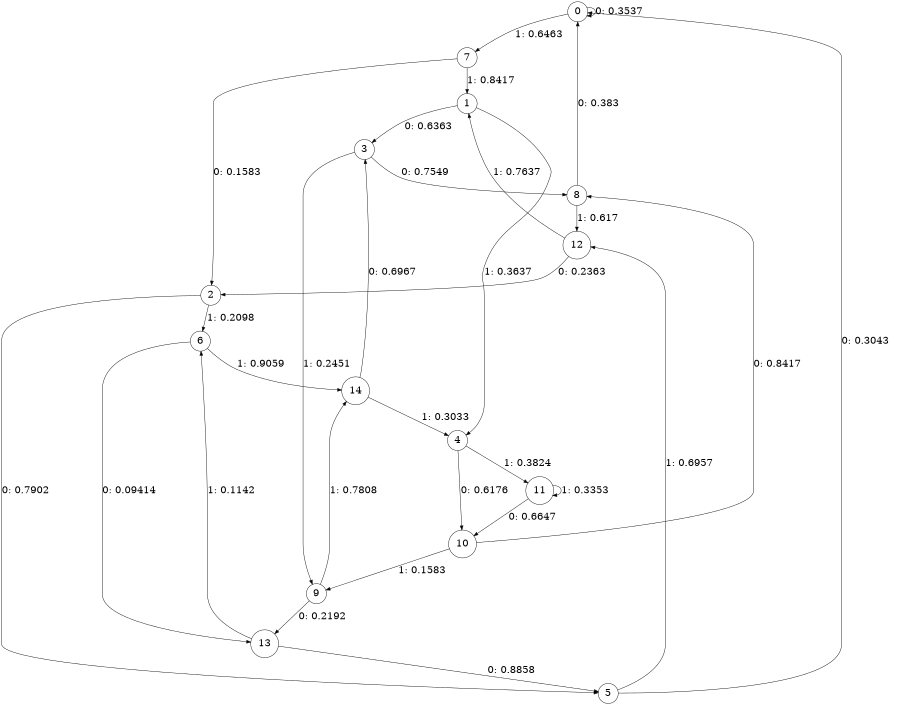 digraph "ch42concat_phase3_L4" {
size = "6,8.5";
ratio = "fill";
node [shape = circle];
node [fontsize = 24];
edge [fontsize = 24];
0 -> 0 [label = "0: 0.3537   "];
0 -> 7 [label = "1: 0.6463   "];
1 -> 3 [label = "0: 0.6363   "];
1 -> 4 [label = "1: 0.3637   "];
2 -> 5 [label = "0: 0.7902   "];
2 -> 6 [label = "1: 0.2098   "];
3 -> 8 [label = "0: 0.7549   "];
3 -> 9 [label = "1: 0.2451   "];
4 -> 10 [label = "0: 0.6176   "];
4 -> 11 [label = "1: 0.3824   "];
5 -> 0 [label = "0: 0.3043   "];
5 -> 12 [label = "1: 0.6957   "];
6 -> 13 [label = "0: 0.09414  "];
6 -> 14 [label = "1: 0.9059   "];
7 -> 2 [label = "0: 0.1583   "];
7 -> 1 [label = "1: 0.8417   "];
8 -> 0 [label = "0: 0.383    "];
8 -> 12 [label = "1: 0.617    "];
9 -> 13 [label = "0: 0.2192   "];
9 -> 14 [label = "1: 0.7808   "];
10 -> 8 [label = "0: 0.8417   "];
10 -> 9 [label = "1: 0.1583   "];
11 -> 10 [label = "0: 0.6647   "];
11 -> 11 [label = "1: 0.3353   "];
12 -> 2 [label = "0: 0.2363   "];
12 -> 1 [label = "1: 0.7637   "];
13 -> 5 [label = "0: 0.8858   "];
13 -> 6 [label = "1: 0.1142   "];
14 -> 3 [label = "0: 0.6967   "];
14 -> 4 [label = "1: 0.3033   "];
}